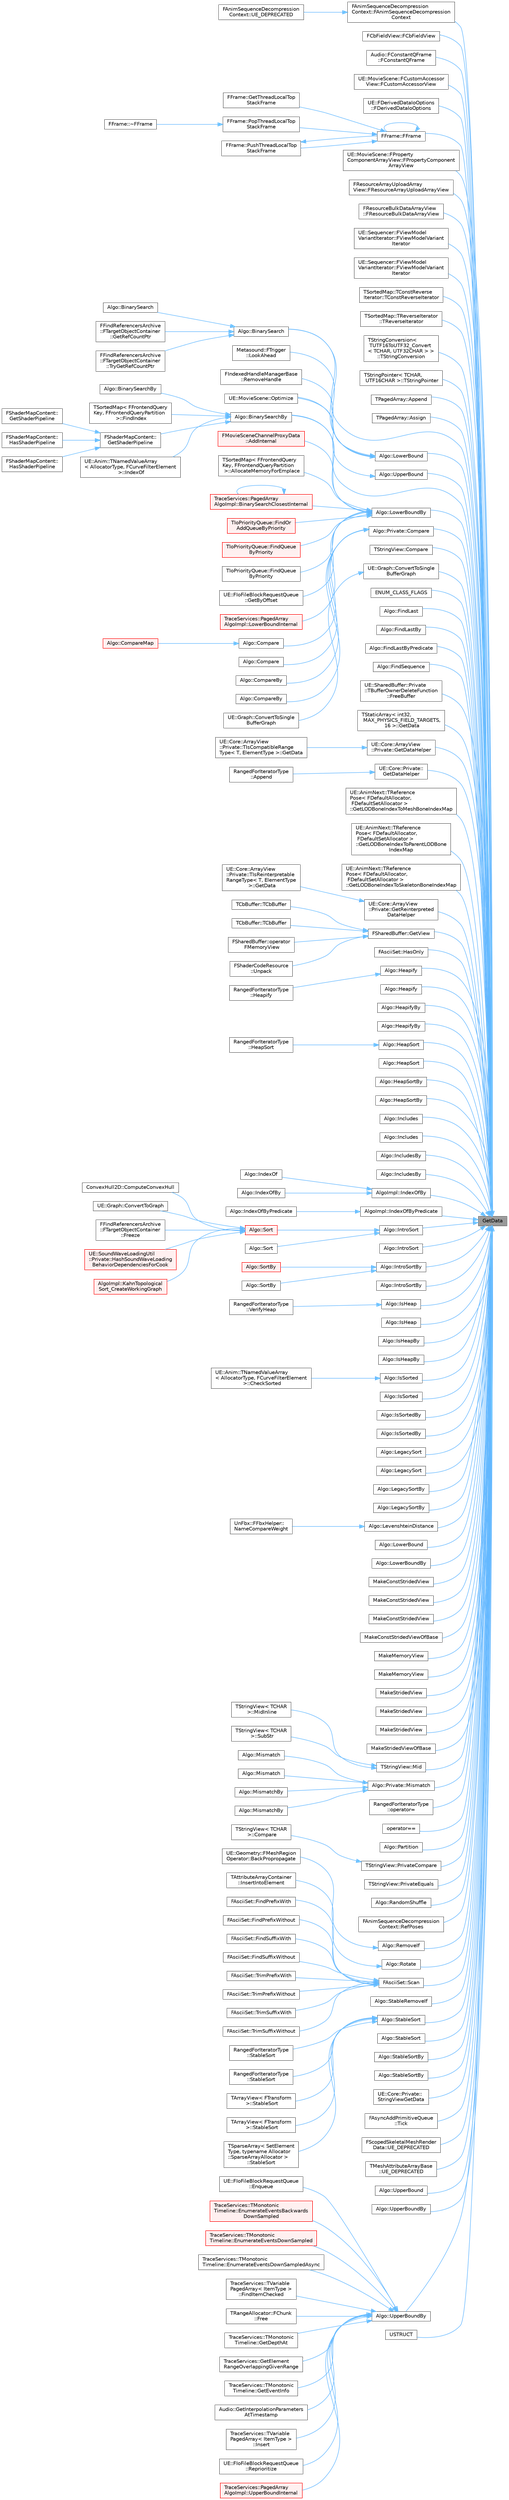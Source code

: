 digraph "GetData"
{
 // INTERACTIVE_SVG=YES
 // LATEX_PDF_SIZE
  bgcolor="transparent";
  edge [fontname=Helvetica,fontsize=10,labelfontname=Helvetica,labelfontsize=10];
  node [fontname=Helvetica,fontsize=10,shape=box,height=0.2,width=0.4];
  rankdir="RL";
  Node1 [id="Node000001",label="GetData",height=0.2,width=0.4,color="gray40", fillcolor="grey60", style="filled", fontcolor="black",tooltip=" "];
  Node1 -> Node2 [id="edge1_Node000001_Node000002",dir="back",color="steelblue1",style="solid",tooltip=" "];
  Node2 [id="Node000002",label="FAnimSequenceDecompression\lContext::FAnimSequenceDecompression\lContext",height=0.2,width=0.4,color="grey40", fillcolor="white", style="filled",URL="$d3/d67/structFAnimSequenceDecompressionContext.html#a23148d92e4afcaefb8de7f414eea04b8",tooltip=" "];
  Node2 -> Node3 [id="edge2_Node000002_Node000003",dir="back",color="steelblue1",style="solid",tooltip=" "];
  Node3 [id="Node000003",label="FAnimSequenceDecompression\lContext::UE_DEPRECATED",height=0.2,width=0.4,color="grey40", fillcolor="white", style="filled",URL="$d3/d67/structFAnimSequenceDecompressionContext.html#a8aa5f175c5a8a845f7b310c5ffc52340",tooltip=" "];
  Node1 -> Node4 [id="edge3_Node000001_Node000004",dir="back",color="steelblue1",style="solid",tooltip=" "];
  Node4 [id="Node000004",label="FCbFieldView::FCbFieldView",height=0.2,width=0.4,color="grey40", fillcolor="white", style="filled",URL="$dc/deb/classFCbFieldView.html#ae4854e1828de95b392df379200f3c0aa",tooltip="Construct a field from a value, without access to the name."];
  Node1 -> Node5 [id="edge4_Node000001_Node000005",dir="back",color="steelblue1",style="solid",tooltip=" "];
  Node5 [id="Node000005",label="Audio::FConstantQFrame\l::FConstantQFrame",height=0.2,width=0.4,color="grey40", fillcolor="white", style="filled",URL="$d2/d0f/structAudio_1_1FConstantQFrame.html#a3978c53839a4198343bc50b7ad408e87",tooltip=" "];
  Node1 -> Node6 [id="edge5_Node000001_Node000006",dir="back",color="steelblue1",style="solid",tooltip=" "];
  Node6 [id="Node000006",label="UE::MovieScene::FCustomAccessor\lView::FCustomAccessorView",height=0.2,width=0.4,color="grey40", fillcolor="white", style="filled",URL="$d5/dd6/structUE_1_1MovieScene_1_1FCustomAccessorView.html#a19bf2d3f1d2bc288eb0f7ff6766c05e5",tooltip=" "];
  Node1 -> Node7 [id="edge6_Node000001_Node000007",dir="back",color="steelblue1",style="solid",tooltip=" "];
  Node7 [id="Node000007",label="UE::FDerivedDataIoOptions\l::FDerivedDataIoOptions",height=0.2,width=0.4,color="grey40", fillcolor="white", style="filled",URL="$d7/de1/classUE_1_1FDerivedDataIoOptions.html#a20426aed444ec19e4a981f09ae6d5c36",tooltip="Reads referenced data into the target view, with an optional offset into the source data."];
  Node1 -> Node8 [id="edge7_Node000001_Node000008",dir="back",color="steelblue1",style="solid",tooltip=" "];
  Node8 [id="Node000008",label="FFrame::FFrame",height=0.2,width=0.4,color="grey40", fillcolor="white", style="filled",URL="$d0/d68/structFFrame.html#a37d3d29602e49f3685ed374b09c24b97",tooltip=" "];
  Node8 -> Node8 [id="edge8_Node000008_Node000008",dir="back",color="steelblue1",style="solid",tooltip=" "];
  Node8 -> Node9 [id="edge9_Node000008_Node000009",dir="back",color="steelblue1",style="solid",tooltip=" "];
  Node9 [id="Node000009",label="FFrame::GetThreadLocalTop\lStackFrame",height=0.2,width=0.4,color="grey40", fillcolor="white", style="filled",URL="$d0/d68/structFFrame.html#a382af14b491b26846733d0dd19634542",tooltip=" "];
  Node8 -> Node10 [id="edge10_Node000008_Node000010",dir="back",color="steelblue1",style="solid",tooltip=" "];
  Node10 [id="Node000010",label="FFrame::PopThreadLocalTop\lStackFrame",height=0.2,width=0.4,color="grey40", fillcolor="white", style="filled",URL="$d0/d68/structFFrame.html#ae5c942adf27ee050d86080a7dc0bee2d",tooltip=" "];
  Node10 -> Node11 [id="edge11_Node000010_Node000011",dir="back",color="steelblue1",style="solid",tooltip=" "];
  Node11 [id="Node000011",label="FFrame::~FFrame",height=0.2,width=0.4,color="grey40", fillcolor="white", style="filled",URL="$d0/d68/structFFrame.html#adc8207df7644b02c73bc38ce15917ac6",tooltip=" "];
  Node8 -> Node12 [id="edge12_Node000008_Node000012",dir="back",color="steelblue1",style="solid",tooltip=" "];
  Node12 [id="Node000012",label="FFrame::PushThreadLocalTop\lStackFrame",height=0.2,width=0.4,color="grey40", fillcolor="white", style="filled",URL="$d0/d68/structFFrame.html#a638d55317dbdb1cdb8e7662a2287dc50",tooltip=" "];
  Node12 -> Node8 [id="edge13_Node000012_Node000008",dir="back",color="steelblue1",style="solid",tooltip=" "];
  Node1 -> Node13 [id="edge14_Node000001_Node000013",dir="back",color="steelblue1",style="solid",tooltip=" "];
  Node13 [id="Node000013",label="UE::MovieScene::FProperty\lComponentArrayView::FPropertyComponent\lArrayView",height=0.2,width=0.4,color="grey40", fillcolor="white", style="filled",URL="$d7/d33/structUE_1_1MovieScene_1_1FPropertyComponentArrayView.html#a4dec4a412644e82ac0aa813d589998ea",tooltip="Construction from an array."];
  Node1 -> Node14 [id="edge15_Node000001_Node000014",dir="back",color="steelblue1",style="solid",tooltip=" "];
  Node14 [id="Node000014",label="FResourceArrayUploadArray\lView::FResourceArrayUploadArrayView",height=0.2,width=0.4,color="grey40", fillcolor="white", style="filled",URL="$d8/da9/structFResourceArrayUploadArrayView.html#a8633d73d0590885f4d4395f50ee308e2",tooltip=" "];
  Node1 -> Node15 [id="edge16_Node000001_Node000015",dir="back",color="steelblue1",style="solid",tooltip=" "];
  Node15 [id="Node000015",label="FResourceBulkDataArrayView\l::FResourceBulkDataArrayView",height=0.2,width=0.4,color="grey40", fillcolor="white", style="filled",URL="$db/db0/structFResourceBulkDataArrayView.html#a56e933a005a425013af74c0e74f34da1",tooltip=" "];
  Node1 -> Node16 [id="edge17_Node000001_Node000016",dir="back",color="steelblue1",style="solid",tooltip=" "];
  Node16 [id="Node000016",label="UE::Sequencer::FViewModel\lVariantIterator::FViewModelVariant\lIterator",height=0.2,width=0.4,color="grey40", fillcolor="white", style="filled",URL="$d1/d5e/structUE_1_1Sequencer_1_1FViewModelVariantIterator.html#a830416c92cb263aef1f41b75881a2be4",tooltip=" "];
  Node1 -> Node17 [id="edge18_Node000001_Node000017",dir="back",color="steelblue1",style="solid",tooltip=" "];
  Node17 [id="Node000017",label="UE::Sequencer::FViewModel\lVariantIterator::FViewModelVariant\lIterator",height=0.2,width=0.4,color="grey40", fillcolor="white", style="filled",URL="$d1/d5e/structUE_1_1Sequencer_1_1FViewModelVariantIterator.html#a80c263c9e291ca6d6d28914b7d4df7ad",tooltip=" "];
  Node1 -> Node18 [id="edge19_Node000001_Node000018",dir="back",color="steelblue1",style="solid",tooltip=" "];
  Node18 [id="Node000018",label="TSortedMap::TConstReverse\lIterator::TConstReverseIterator",height=0.2,width=0.4,color="grey40", fillcolor="white", style="filled",URL="$d5/dd3/classTSortedMap_1_1TConstReverseIterator.html#a059b196fb0eeee22a620593ec002a8d7",tooltip=" "];
  Node1 -> Node19 [id="edge20_Node000001_Node000019",dir="back",color="steelblue1",style="solid",tooltip=" "];
  Node19 [id="Node000019",label="TSortedMap::TReverseIterator\l::TReverseIterator",height=0.2,width=0.4,color="grey40", fillcolor="white", style="filled",URL="$d4/d0d/classTSortedMap_1_1TReverseIterator.html#ace721346c33941173e537e8e56c687f7",tooltip=" "];
  Node1 -> Node20 [id="edge21_Node000001_Node000020",dir="back",color="steelblue1",style="solid",tooltip=" "];
  Node20 [id="Node000020",label="TStringConversion\<\l TUTF16ToUTF32_Convert\l\< TCHAR, UTF32CHAR \> \>\l::TStringConversion",height=0.2,width=0.4,color="grey40", fillcolor="white", style="filled",URL="$d2/d56/classTStringConversion.html#a4d09b725d38180afb11c4558bffbc4b9",tooltip=" "];
  Node1 -> Node21 [id="edge22_Node000001_Node000021",dir="back",color="steelblue1",style="solid",tooltip=" "];
  Node21 [id="Node000021",label="TStringPointer\< TCHAR,\l UTF16CHAR \>::TStringPointer",height=0.2,width=0.4,color="grey40", fillcolor="white", style="filled",URL="$d2/d20/classTStringPointer.html#a5a59f47c688d69aa33e09cee1cec8e46",tooltip=" "];
  Node1 -> Node22 [id="edge23_Node000001_Node000022",dir="back",color="steelblue1",style="solid",tooltip=" "];
  Node22 [id="Node000022",label="TPagedArray::Append",height=0.2,width=0.4,color="grey40", fillcolor="white", style="filled",URL="$d7/d79/classTPagedArray.html#ae427dc87a0e2437af33356c8438f9916",tooltip=" "];
  Node1 -> Node23 [id="edge24_Node000001_Node000023",dir="back",color="steelblue1",style="solid",tooltip=" "];
  Node23 [id="Node000023",label="TPagedArray::Assign",height=0.2,width=0.4,color="grey40", fillcolor="white", style="filled",URL="$d7/d79/classTPagedArray.html#a44361f891e94c8444eeef330ecd144e8",tooltip=" "];
  Node1 -> Node24 [id="edge25_Node000001_Node000024",dir="back",color="steelblue1",style="solid",tooltip=" "];
  Node24 [id="Node000024",label="Algo::BinarySearch",height=0.2,width=0.4,color="grey40", fillcolor="white", style="filled",URL="$db/d33/namespaceAlgo.html#a1bc21da5cefd02d210c62a822036c6b1",tooltip="Returns index to the first found element matching a value in a range, the range must be sorted by <."];
  Node24 -> Node25 [id="edge26_Node000024_Node000025",dir="back",color="steelblue1",style="solid",tooltip=" "];
  Node25 [id="Node000025",label="Algo::BinarySearch",height=0.2,width=0.4,color="grey40", fillcolor="white", style="filled",URL="$db/d33/namespaceAlgo.html#a72a6ac4b4edeee33edbc10ae5d9539ec",tooltip=" "];
  Node24 -> Node26 [id="edge27_Node000024_Node000026",dir="back",color="steelblue1",style="solid",tooltip=" "];
  Node26 [id="Node000026",label="FFindReferencersArchive\l::FTargetObjectContainer\l::GetRefCountPtr",height=0.2,width=0.4,color="grey40", fillcolor="white", style="filled",URL="$d8/d28/classFFindReferencersArchive_1_1FTargetObjectContainer.html#a60fda2b07d4c67c330b5c28847302836",tooltip=" "];
  Node24 -> Node27 [id="edge28_Node000024_Node000027",dir="back",color="steelblue1",style="solid",tooltip=" "];
  Node27 [id="Node000027",label="FFindReferencersArchive\l::FTargetObjectContainer\l::TryGetRefCountPtr",height=0.2,width=0.4,color="grey40", fillcolor="white", style="filled",URL="$d8/d28/classFFindReferencersArchive_1_1FTargetObjectContainer.html#ad97202b61b65dd6122a28dcf6dcf860f",tooltip=" "];
  Node1 -> Node28 [id="edge29_Node000001_Node000028",dir="back",color="steelblue1",style="solid",tooltip=" "];
  Node28 [id="Node000028",label="Algo::BinarySearchBy",height=0.2,width=0.4,color="grey40", fillcolor="white", style="filled",URL="$db/d33/namespaceAlgo.html#a2b4b579a7270edb17c4deeee671ce3de",tooltip="Returns index to the first found element with projected value matching Value in a range,..."];
  Node28 -> Node29 [id="edge30_Node000028_Node000029",dir="back",color="steelblue1",style="solid",tooltip=" "];
  Node29 [id="Node000029",label="Algo::BinarySearchBy",height=0.2,width=0.4,color="grey40", fillcolor="white", style="filled",URL="$db/d33/namespaceAlgo.html#aff998800975f0841eb161d75450dccb2",tooltip=" "];
  Node28 -> Node30 [id="edge31_Node000028_Node000030",dir="back",color="steelblue1",style="solid",tooltip=" "];
  Node30 [id="Node000030",label="TSortedMap\< FFrontendQuery\lKey, FFrontendQueryPartition\l \>::FindIndex",height=0.2,width=0.4,color="grey40", fillcolor="white", style="filled",URL="$d6/d24/classTSortedMap.html#a2e3498e8b6a6d44db3667ec0ba536e93",tooltip=" "];
  Node28 -> Node31 [id="edge32_Node000028_Node000031",dir="back",color="steelblue1",style="solid",tooltip=" "];
  Node31 [id="Node000031",label="FShaderMapContent::\lGetShaderPipeline",height=0.2,width=0.4,color="grey40", fillcolor="white", style="filled",URL="$db/df8/classFShaderMapContent.html#a1a0517e71ba6fac6d3d425fab335b0c9",tooltip=" "];
  Node31 -> Node32 [id="edge33_Node000031_Node000032",dir="back",color="steelblue1",style="solid",tooltip=" "];
  Node32 [id="Node000032",label="FShaderMapContent::\lGetShaderPipeline",height=0.2,width=0.4,color="grey40", fillcolor="white", style="filled",URL="$db/df8/classFShaderMapContent.html#a0ed2e04336da15752778a2d25fd032cf",tooltip=" "];
  Node31 -> Node33 [id="edge34_Node000031_Node000033",dir="back",color="steelblue1",style="solid",tooltip=" "];
  Node33 [id="Node000033",label="FShaderMapContent::\lHasShaderPipeline",height=0.2,width=0.4,color="grey40", fillcolor="white", style="filled",URL="$db/df8/classFShaderMapContent.html#a39a1af6146a407929e5cf3426489d6fc",tooltip=" "];
  Node31 -> Node34 [id="edge35_Node000031_Node000034",dir="back",color="steelblue1",style="solid",tooltip=" "];
  Node34 [id="Node000034",label="FShaderMapContent::\lHasShaderPipeline",height=0.2,width=0.4,color="grey40", fillcolor="white", style="filled",URL="$db/df8/classFShaderMapContent.html#a1ba8baad65fbce196e9a0efbaaed7791",tooltip=" "];
  Node28 -> Node35 [id="edge36_Node000028_Node000035",dir="back",color="steelblue1",style="solid",tooltip=" "];
  Node35 [id="Node000035",label="UE::Anim::TNamedValueArray\l\< AllocatorType, FCurveFilterElement\l \>::IndexOf",height=0.2,width=0.4,color="grey40", fillcolor="white", style="filled",URL="$d3/d27/structUE_1_1Anim_1_1TNamedValueArray.html#ac89b7fa26857d4f173108f1122c4b839",tooltip=" "];
  Node1 -> Node36 [id="edge37_Node000001_Node000036",dir="back",color="steelblue1",style="solid",tooltip=" "];
  Node36 [id="Node000036",label="Algo::Private::Compare",height=0.2,width=0.4,color="grey40", fillcolor="white", style="filled",URL="$d2/db9/namespaceAlgo_1_1Private.html#a9c294c2b9f3bf7cfc134ec82fc1f0098",tooltip=" "];
  Node36 -> Node37 [id="edge38_Node000036_Node000037",dir="back",color="steelblue1",style="solid",tooltip=" "];
  Node37 [id="Node000037",label="Algo::Compare",height=0.2,width=0.4,color="grey40", fillcolor="white", style="filled",URL="$db/d33/namespaceAlgo.html#a9b71b9ac946ddb4f82e2a53c18a50465",tooltip="Compares two contiguous containers using operator== to compare pairs of elements."];
  Node37 -> Node38 [id="edge39_Node000037_Node000038",dir="back",color="steelblue1",style="solid",tooltip=" "];
  Node38 [id="Node000038",label="Algo::CompareMap",height=0.2,width=0.4,color="red", fillcolor="#FFF0F0", style="filled",URL="$db/d33/namespaceAlgo.html#a041e6cd8a91576de58bcd53713a04649",tooltip="Compares two unique-key maps (e.g."];
  Node36 -> Node41 [id="edge40_Node000036_Node000041",dir="back",color="steelblue1",style="solid",tooltip=" "];
  Node41 [id="Node000041",label="Algo::Compare",height=0.2,width=0.4,color="grey40", fillcolor="white", style="filled",URL="$db/d33/namespaceAlgo.html#aa2c335bc817369ba5650dfea490eff76",tooltip="Compares two contiguous containers using a predicate to compare pairs of elements."];
  Node36 -> Node42 [id="edge41_Node000036_Node000042",dir="back",color="steelblue1",style="solid",tooltip=" "];
  Node42 [id="Node000042",label="Algo::CompareBy",height=0.2,width=0.4,color="grey40", fillcolor="white", style="filled",URL="$db/d33/namespaceAlgo.html#a0a90c40d301f32c113200d433fcc8254",tooltip="Compares two contiguous containers using operator== to compare pairs of projected elements."];
  Node36 -> Node43 [id="edge42_Node000036_Node000043",dir="back",color="steelblue1",style="solid",tooltip=" "];
  Node43 [id="Node000043",label="Algo::CompareBy",height=0.2,width=0.4,color="grey40", fillcolor="white", style="filled",URL="$db/d33/namespaceAlgo.html#a1e2d58071486d61639cdbd71612885c3",tooltip="Compares two contiguous containers using a predicate to compare pairs of projected elements."];
  Node1 -> Node44 [id="edge43_Node000001_Node000044",dir="back",color="steelblue1",style="solid",tooltip=" "];
  Node44 [id="Node000044",label="TStringView::Compare",height=0.2,width=0.4,color="grey40", fillcolor="white", style="filled",URL="$dd/dbe/classTStringView.html#a795358191aeea8d249be0515141e9c42",tooltip="Compare this view with a null-terminated string."];
  Node1 -> Node45 [id="edge44_Node000001_Node000045",dir="back",color="steelblue1",style="solid",tooltip=" "];
  Node45 [id="Node000045",label="UE::Graph::ConvertToSingle\lBufferGraph",height=0.2,width=0.4,color="grey40", fillcolor="white", style="filled",URL="$d3/d33/namespaceUE_1_1Graph.html#a0c4b13297a2a105503251c7823db9b1b",tooltip="Convert an array of separately allocated edge ranges into a single buffer shared by all vertices and ..."];
  Node45 -> Node46 [id="edge45_Node000045_Node000046",dir="back",color="steelblue1",style="solid",tooltip=" "];
  Node46 [id="Node000046",label="UE::Graph::ConvertToSingle\lBufferGraph",height=0.2,width=0.4,color="grey40", fillcolor="white", style="filled",URL="$d3/d33/namespaceUE_1_1Graph.html#af04cbc9cc91d5586d63f409047700e4d",tooltip="Convert an array of separately allocated edge ranges into a single buffer shared by all vertices and ..."];
  Node1 -> Node47 [id="edge46_Node000001_Node000047",dir="back",color="steelblue1",style="solid",tooltip=" "];
  Node47 [id="Node000047",label="ENUM_CLASS_FLAGS",height=0.2,width=0.4,color="grey40", fillcolor="white", style="filled",URL="$d2/da1/ParallelFor_8h.html#a90cd759fefc126419bcd31a5446d4cde",tooltip=" "];
  Node1 -> Node48 [id="edge47_Node000001_Node000048",dir="back",color="steelblue1",style="solid",tooltip=" "];
  Node48 [id="Node000048",label="Algo::FindLast",height=0.2,width=0.4,color="grey40", fillcolor="white", style="filled",URL="$db/d33/namespaceAlgo.html#a5ef66de94d675b3a611fbc19c9a5ce74",tooltip="Returns a pointer to the last element in the range which is equal to the given value."];
  Node1 -> Node49 [id="edge48_Node000001_Node000049",dir="back",color="steelblue1",style="solid",tooltip=" "];
  Node49 [id="Node000049",label="Algo::FindLastBy",height=0.2,width=0.4,color="grey40", fillcolor="white", style="filled",URL="$db/d33/namespaceAlgo.html#afc742f67d83c4ab2f02c178787e5395d",tooltip="Returns a pointer to the last element in the range whose projection is equal to the given value."];
  Node1 -> Node50 [id="edge49_Node000001_Node000050",dir="back",color="steelblue1",style="solid",tooltip=" "];
  Node50 [id="Node000050",label="Algo::FindLastByPredicate",height=0.2,width=0.4,color="grey40", fillcolor="white", style="filled",URL="$db/d33/namespaceAlgo.html#a4a5a16a7516adff87cd7a56e2dac4c5a",tooltip="Returns a pointer to the last element in the range which matches the predicate."];
  Node1 -> Node51 [id="edge50_Node000001_Node000051",dir="back",color="steelblue1",style="solid",tooltip=" "];
  Node51 [id="Node000051",label="Algo::FindSequence",height=0.2,width=0.4,color="grey40", fillcolor="white", style="filled",URL="$db/d33/namespaceAlgo.html#a6c6b38ec61097553c5865d93b796b25c",tooltip=" "];
  Node1 -> Node52 [id="edge51_Node000001_Node000052",dir="back",color="steelblue1",style="solid",tooltip=" "];
  Node52 [id="Node000052",label="UE::SharedBuffer::Private\l::TBufferOwnerDeleteFunction\l::FreeBuffer",height=0.2,width=0.4,color="grey40", fillcolor="white", style="filled",URL="$d1/d7c/classUE_1_1SharedBuffer_1_1Private_1_1TBufferOwnerDeleteFunction.html#a57a7009e5dc6897397daf58fe0adbf28",tooltip="Free the buffer and any associated resources."];
  Node1 -> Node53 [id="edge52_Node000001_Node000053",dir="back",color="steelblue1",style="solid",tooltip=" "];
  Node53 [id="Node000053",label="TStaticArray\< int32,\l MAX_PHYSICS_FIELD_TARGETS,\l 16 \>::GetData",height=0.2,width=0.4,color="grey40", fillcolor="white", style="filled",URL="$da/dad/classTStaticArray.html#a1636d418b2966c7ce8e338c3223629ff",tooltip=" "];
  Node1 -> Node54 [id="edge53_Node000001_Node000054",dir="back",color="steelblue1",style="solid",tooltip=" "];
  Node54 [id="Node000054",label="UE::Core::ArrayView\l::Private::GetDataHelper",height=0.2,width=0.4,color="grey40", fillcolor="white", style="filled",URL="$d0/d5b/namespaceUE_1_1Core_1_1ArrayView_1_1Private.html#a583c374e2f3b2378d4d9e86e9fb0b5c7",tooltip=" "];
  Node54 -> Node55 [id="edge54_Node000054_Node000055",dir="back",color="steelblue1",style="solid",tooltip=" "];
  Node55 [id="Node000055",label="UE::Core::ArrayView\l::Private::TIsCompatibleRange\lType\< T, ElementType \>::GetData",height=0.2,width=0.4,color="grey40", fillcolor="white", style="filled",URL="$dd/de8/structUE_1_1Core_1_1ArrayView_1_1Private_1_1TIsCompatibleRangeType.html#a2e1ec612e821b76054343989dec52292",tooltip=" "];
  Node1 -> Node56 [id="edge55_Node000001_Node000056",dir="back",color="steelblue1",style="solid",tooltip=" "];
  Node56 [id="Node000056",label="UE::Core::Private::\lGetDataHelper",height=0.2,width=0.4,color="grey40", fillcolor="white", style="filled",URL="$d1/de6/namespaceUE_1_1Core_1_1Private.html#ac36bd68a2f238c4e18d6928406baf788",tooltip=" "];
  Node56 -> Node57 [id="edge56_Node000056_Node000057",dir="back",color="steelblue1",style="solid",tooltip=" "];
  Node57 [id="Node000057",label="RangedForIteratorType\l::Append",height=0.2,width=0.4,color="grey40", fillcolor="white", style="filled",URL="$d4/d52/classTArray.html#a675414f4e9d87dd39a4723dfdea6fe97",tooltip=" "];
  Node1 -> Node58 [id="edge57_Node000001_Node000058",dir="back",color="steelblue1",style="solid",tooltip=" "];
  Node58 [id="Node000058",label="UE::AnimNext::TReference\lPose\< FDefaultAllocator,\l FDefaultSetAllocator \>\l::GetLODBoneIndexToMeshBoneIndexMap",height=0.2,width=0.4,color="grey40", fillcolor="white", style="filled",URL="$d8/d47/structUE_1_1AnimNext_1_1TReferencePose.html#a859581b399e537b46fd5e31c33ef7b18",tooltip=" "];
  Node1 -> Node59 [id="edge58_Node000001_Node000059",dir="back",color="steelblue1",style="solid",tooltip=" "];
  Node59 [id="Node000059",label="UE::AnimNext::TReference\lPose\< FDefaultAllocator,\l FDefaultSetAllocator \>\l::GetLODBoneIndexToParentLODBone\lIndexMap",height=0.2,width=0.4,color="grey40", fillcolor="white", style="filled",URL="$d8/d47/structUE_1_1AnimNext_1_1TReferencePose.html#a15b1ad18b17934ee6de1c240a120f7b3",tooltip=" "];
  Node1 -> Node60 [id="edge59_Node000001_Node000060",dir="back",color="steelblue1",style="solid",tooltip=" "];
  Node60 [id="Node000060",label="UE::AnimNext::TReference\lPose\< FDefaultAllocator,\l FDefaultSetAllocator \>\l::GetLODBoneIndexToSkeletonBoneIndexMap",height=0.2,width=0.4,color="grey40", fillcolor="white", style="filled",URL="$d8/d47/structUE_1_1AnimNext_1_1TReferencePose.html#aea654b4ce70758cacba5a7272e68269f",tooltip=" "];
  Node1 -> Node61 [id="edge60_Node000001_Node000061",dir="back",color="steelblue1",style="solid",tooltip=" "];
  Node61 [id="Node000061",label="UE::Core::ArrayView\l::Private::GetReinterpreted\lDataHelper",height=0.2,width=0.4,color="grey40", fillcolor="white", style="filled",URL="$d0/d5b/namespaceUE_1_1Core_1_1ArrayView_1_1Private.html#ae893ac934fdcf20deeb6ad56a3b9f9cb",tooltip=" "];
  Node61 -> Node62 [id="edge61_Node000061_Node000062",dir="back",color="steelblue1",style="solid",tooltip=" "];
  Node62 [id="Node000062",label="UE::Core::ArrayView\l::Private::TIsReinterpretable\lRangeType\< T, ElementType\l \>::GetData",height=0.2,width=0.4,color="grey40", fillcolor="white", style="filled",URL="$d2/db8/structUE_1_1Core_1_1ArrayView_1_1Private_1_1TIsReinterpretableRangeType.html#add92d0037a82a69ba7bf843ccd202d35",tooltip=" "];
  Node1 -> Node63 [id="edge62_Node000001_Node000063",dir="back",color="steelblue1",style="solid",tooltip=" "];
  Node63 [id="Node000063",label="FSharedBuffer::GetView",height=0.2,width=0.4,color="grey40", fillcolor="white", style="filled",URL="$d5/d2c/classFSharedBuffer.html#a0d7f33f1f17b0e821dcd6a2d1bf8e0d9",tooltip="Returns a view of the buffer."];
  Node63 -> Node64 [id="edge63_Node000063_Node000064",dir="back",color="steelblue1",style="solid",tooltip=" "];
  Node64 [id="Node000064",label="TCbBuffer::TCbBuffer",height=0.2,width=0.4,color="grey40", fillcolor="white", style="filled",URL="$d6/d0b/classTCbBuffer.html#ab40506a3f1f6b7e95b4c9f9a4eb76dbb",tooltip="Construct a value that holds a reference to the buffer that contains it."];
  Node63 -> Node65 [id="edge64_Node000063_Node000065",dir="back",color="steelblue1",style="solid",tooltip=" "];
  Node65 [id="Node000065",label="TCbBuffer::TCbBuffer",height=0.2,width=0.4,color="grey40", fillcolor="white", style="filled",URL="$d6/d0b/classTCbBuffer.html#a38b03a99990d81e3b44bf635cb5b0737",tooltip="Construct a value from a pointer to its data and an optional externally-provided type."];
  Node63 -> Node66 [id="edge65_Node000063_Node000066",dir="back",color="steelblue1",style="solid",tooltip=" "];
  Node66 [id="Node000066",label="FSharedBuffer::operator\l FMemoryView",height=0.2,width=0.4,color="grey40", fillcolor="white", style="filled",URL="$d5/d2c/classFSharedBuffer.html#a0eac77732facee3beb459523f42a6dc4",tooltip=" "];
  Node63 -> Node67 [id="edge66_Node000063_Node000067",dir="back",color="steelblue1",style="solid",tooltip=" "];
  Node67 [id="Node000067",label="FShaderCodeResource\l::Unpack",height=0.2,width=0.4,color="grey40", fillcolor="white", style="filled",URL="$d0/d8d/classFShaderCodeResource.html#ae23d9d7409c337bbfacdc5264e855c71",tooltip=" "];
  Node1 -> Node68 [id="edge67_Node000001_Node000068",dir="back",color="steelblue1",style="solid",tooltip=" "];
  Node68 [id="Node000068",label="FAsciiSet::HasOnly",height=0.2,width=0.4,color="grey40", fillcolor="white", style="filled",URL="$d4/d0e/classFAsciiSet.html#a7cb4ba3f7cfe390c1dbfc4db532726e9",tooltip="Test if string contains any character outside of set."];
  Node1 -> Node69 [id="edge68_Node000001_Node000069",dir="back",color="steelblue1",style="solid",tooltip=" "];
  Node69 [id="Node000069",label="Algo::Heapify",height=0.2,width=0.4,color="grey40", fillcolor="white", style="filled",URL="$db/d33/namespaceAlgo.html#ae36a2a6279004dadecf90d9ba54b8f7e",tooltip="Builds an implicit min-heap from a range of elements."];
  Node69 -> Node70 [id="edge69_Node000069_Node000070",dir="back",color="steelblue1",style="solid",tooltip=" "];
  Node70 [id="Node000070",label="RangedForIteratorType\l::Heapify",height=0.2,width=0.4,color="grey40", fillcolor="white", style="filled",URL="$d4/d52/classTArray.html#a54e40f52e939bef6cd3a70395ea2e9de",tooltip=" "];
  Node1 -> Node71 [id="edge70_Node000001_Node000071",dir="back",color="steelblue1",style="solid",tooltip=" "];
  Node71 [id="Node000071",label="Algo::Heapify",height=0.2,width=0.4,color="grey40", fillcolor="white", style="filled",URL="$db/d33/namespaceAlgo.html#a12e4bc0db9264afdbec89629adceac4d",tooltip="Builds an implicit min-heap from a range of elements."];
  Node1 -> Node72 [id="edge71_Node000001_Node000072",dir="back",color="steelblue1",style="solid",tooltip=" "];
  Node72 [id="Node000072",label="Algo::HeapifyBy",height=0.2,width=0.4,color="grey40", fillcolor="white", style="filled",URL="$db/d33/namespaceAlgo.html#a506e163cff0737b48036f4bc2d1924c7",tooltip="Builds an implicit min-heap from a range of elements."];
  Node1 -> Node73 [id="edge72_Node000001_Node000073",dir="back",color="steelblue1",style="solid",tooltip=" "];
  Node73 [id="Node000073",label="Algo::HeapifyBy",height=0.2,width=0.4,color="grey40", fillcolor="white", style="filled",URL="$db/d33/namespaceAlgo.html#ae91e0afd2893984b6c72670284df689f",tooltip="Builds an implicit min-heap from a range of elements."];
  Node1 -> Node74 [id="edge73_Node000001_Node000074",dir="back",color="steelblue1",style="solid",tooltip=" "];
  Node74 [id="Node000074",label="Algo::HeapSort",height=0.2,width=0.4,color="grey40", fillcolor="white", style="filled",URL="$db/d33/namespaceAlgo.html#a812cfba6dcf3abb5300f139a6233fb79",tooltip="Performs heap sort on the elements."];
  Node74 -> Node75 [id="edge74_Node000074_Node000075",dir="back",color="steelblue1",style="solid",tooltip=" "];
  Node75 [id="Node000075",label="RangedForIteratorType\l::HeapSort",height=0.2,width=0.4,color="grey40", fillcolor="white", style="filled",URL="$d4/d52/classTArray.html#a1c479ea359f4e52294cf1cde97e7ab4d",tooltip=" "];
  Node1 -> Node76 [id="edge75_Node000001_Node000076",dir="back",color="steelblue1",style="solid",tooltip=" "];
  Node76 [id="Node000076",label="Algo::HeapSort",height=0.2,width=0.4,color="grey40", fillcolor="white", style="filled",URL="$db/d33/namespaceAlgo.html#a947e8c99f2211237ac006d5d1e623f09",tooltip="Performs heap sort on the elements."];
  Node1 -> Node77 [id="edge76_Node000001_Node000077",dir="back",color="steelblue1",style="solid",tooltip=" "];
  Node77 [id="Node000077",label="Algo::HeapSortBy",height=0.2,width=0.4,color="grey40", fillcolor="white", style="filled",URL="$db/d33/namespaceAlgo.html#ad893d3493a7f62365a1d08ba0acc166a",tooltip="Performs heap sort on the elements."];
  Node1 -> Node78 [id="edge77_Node000001_Node000078",dir="back",color="steelblue1",style="solid",tooltip=" "];
  Node78 [id="Node000078",label="Algo::HeapSortBy",height=0.2,width=0.4,color="grey40", fillcolor="white", style="filled",URL="$db/d33/namespaceAlgo.html#aa88244e0724e0d905b277312ca0f325e",tooltip="Performs heap sort on the elements."];
  Node1 -> Node79 [id="edge78_Node000001_Node000079",dir="back",color="steelblue1",style="solid",tooltip=" "];
  Node79 [id="Node000079",label="Algo::Includes",height=0.2,width=0.4,color="grey40", fillcolor="white", style="filled",URL="$db/d33/namespaceAlgo.html#adeb7560fb2406bbc2ea3ec796ff9e689",tooltip="Checks if one sorted contiguous container is a subsequence of another sorted contiguous container by ..."];
  Node1 -> Node80 [id="edge79_Node000001_Node000080",dir="back",color="steelblue1",style="solid",tooltip=" "];
  Node80 [id="Node000080",label="Algo::Includes",height=0.2,width=0.4,color="grey40", fillcolor="white", style="filled",URL="$db/d33/namespaceAlgo.html#a51d63ff8a3b3cfcb80ff592d46443181",tooltip="Checks if one sorted contiguous container is a subsequence of another sorted contiguous container by ..."];
  Node1 -> Node81 [id="edge80_Node000001_Node000081",dir="back",color="steelblue1",style="solid",tooltip=" "];
  Node81 [id="Node000081",label="Algo::IncludesBy",height=0.2,width=0.4,color="grey40", fillcolor="white", style="filled",URL="$db/d33/namespaceAlgo.html#a9651a46803afd06e163b3143004276e6",tooltip="Checks if one sorted contiguous container is a subsequence of another sorted contiguous container by ..."];
  Node1 -> Node82 [id="edge81_Node000001_Node000082",dir="back",color="steelblue1",style="solid",tooltip=" "];
  Node82 [id="Node000082",label="Algo::IncludesBy",height=0.2,width=0.4,color="grey40", fillcolor="white", style="filled",URL="$db/d33/namespaceAlgo.html#a7a7fe293f8f519993077355b06b02e25",tooltip="Checks if one sorted contiguous container is a subsequence of another sorted contiguous container by ..."];
  Node1 -> Node83 [id="edge82_Node000001_Node000083",dir="back",color="steelblue1",style="solid",tooltip=" "];
  Node83 [id="Node000083",label="AlgoImpl::IndexOfBy",height=0.2,width=0.4,color="grey40", fillcolor="white", style="filled",URL="$db/d64/namespaceAlgoImpl.html#a4faad64667ab7e647166a172fd15ed91",tooltip=" "];
  Node83 -> Node84 [id="edge83_Node000083_Node000084",dir="back",color="steelblue1",style="solid",tooltip=" "];
  Node84 [id="Node000084",label="Algo::IndexOf",height=0.2,width=0.4,color="grey40", fillcolor="white", style="filled",URL="$db/d33/namespaceAlgo.html#a8fbf553e8776d46305fce5c9f2a1a7dc",tooltip="Returns the index of the first element in the range which is equal to the given value."];
  Node83 -> Node85 [id="edge84_Node000083_Node000085",dir="back",color="steelblue1",style="solid",tooltip=" "];
  Node85 [id="Node000085",label="Algo::IndexOfBy",height=0.2,width=0.4,color="grey40", fillcolor="white", style="filled",URL="$db/d33/namespaceAlgo.html#a4dc7aad7d901b9c7981d98400013102d",tooltip="Returns the index of the first element in the range whose projection is equal to the given value."];
  Node1 -> Node86 [id="edge85_Node000001_Node000086",dir="back",color="steelblue1",style="solid",tooltip=" "];
  Node86 [id="Node000086",label="AlgoImpl::IndexOfByPredicate",height=0.2,width=0.4,color="grey40", fillcolor="white", style="filled",URL="$db/d64/namespaceAlgoImpl.html#a790f9712e739ee6afe12841b290f65ad",tooltip=" "];
  Node86 -> Node87 [id="edge86_Node000086_Node000087",dir="back",color="steelblue1",style="solid",tooltip=" "];
  Node87 [id="Node000087",label="Algo::IndexOfByPredicate",height=0.2,width=0.4,color="grey40", fillcolor="white", style="filled",URL="$db/d33/namespaceAlgo.html#a31fbced009f448d63a05ea06139fdc59",tooltip="Returns the index of the first element in the range which matches the predicate."];
  Node1 -> Node88 [id="edge87_Node000001_Node000088",dir="back",color="steelblue1",style="solid",tooltip=" "];
  Node88 [id="Node000088",label="Algo::IntroSort",height=0.2,width=0.4,color="grey40", fillcolor="white", style="filled",URL="$db/d33/namespaceAlgo.html#a27aaa838c8983478b9802e6c6f85c6f4",tooltip="Sort a range of elements using its operator<."];
  Node88 -> Node89 [id="edge88_Node000088_Node000089",dir="back",color="steelblue1",style="solid",tooltip=" "];
  Node89 [id="Node000089",label="Algo::Sort",height=0.2,width=0.4,color="red", fillcolor="#FFF0F0", style="filled",URL="$db/d33/namespaceAlgo.html#aef29409be7f7cb7add90663611cf2f68",tooltip="Sort a range of elements using its operator<."];
  Node89 -> Node90 [id="edge89_Node000089_Node000090",dir="back",color="steelblue1",style="solid",tooltip=" "];
  Node90 [id="Node000090",label="ConvexHull2D::ComputeConvexHull",height=0.2,width=0.4,color="grey40", fillcolor="white", style="filled",URL="$dd/db6/namespaceConvexHull2D.html#aed85326e8a05829519f96add67839eba",tooltip="Andrew's monotone chain convex hull algorithm for 2-dimensional points."];
  Node89 -> Node91 [id="edge90_Node000089_Node000091",dir="back",color="steelblue1",style="solid",tooltip=" "];
  Node91 [id="Node000091",label="UE::Graph::ConvertToGraph",height=0.2,width=0.4,color="grey40", fillcolor="white", style="filled",URL="$d3/d33/namespaceUE_1_1Graph.html#aa5c899f112dccf29af8f5200170f4661",tooltip="Convert an array of Keys and a function that returns the directed edges from each Key into the Normal..."];
  Node89 -> Node92 [id="edge91_Node000089_Node000092",dir="back",color="steelblue1",style="solid",tooltip=" "];
  Node92 [id="Node000092",label="FFindReferencersArchive\l::FTargetObjectContainer\l::Freeze",height=0.2,width=0.4,color="grey40", fillcolor="white", style="filled",URL="$d8/d28/classFFindReferencersArchive_1_1FTargetObjectContainer.html#a72dd2214a6bc95f1b7a8c06bf891bf3f",tooltip=" "];
  Node89 -> Node93 [id="edge92_Node000089_Node000093",dir="back",color="steelblue1",style="solid",tooltip=" "];
  Node93 [id="Node000093",label="UE::SoundWaveLoadingUtil\l::Private::HashSoundWaveLoading\lBehaviorDependenciesForCook",height=0.2,width=0.4,color="red", fillcolor="#FFF0F0", style="filled",URL="$da/da2/namespaceUE_1_1SoundWaveLoadingUtil_1_1Private.html#a9d028c821f1c4f8fe3781ebf8d17afa8",tooltip=" "];
  Node89 -> Node96 [id="edge93_Node000089_Node000096",dir="back",color="steelblue1",style="solid",tooltip=" "];
  Node96 [id="Node000096",label="AlgoImpl::KahnTopological\lSort_CreateWorkingGraph",height=0.2,width=0.4,color="red", fillcolor="#FFF0F0", style="filled",URL="$db/d64/namespaceAlgoImpl.html#a834c07ecadcd8dd1c1dbe4be6a5cbeff",tooltip="Convert UniqueRange and GetElementDependencies into handles, dependency count, dependencies,..."];
  Node88 -> Node117 [id="edge94_Node000088_Node000117",dir="back",color="steelblue1",style="solid",tooltip=" "];
  Node117 [id="Node000117",label="Algo::Sort",height=0.2,width=0.4,color="grey40", fillcolor="white", style="filled",URL="$db/d33/namespaceAlgo.html#ac088e59b7e2296961551985f09807513",tooltip="Sort a range of elements using a user-defined predicate class."];
  Node1 -> Node118 [id="edge95_Node000001_Node000118",dir="back",color="steelblue1",style="solid",tooltip=" "];
  Node118 [id="Node000118",label="Algo::IntroSort",height=0.2,width=0.4,color="grey40", fillcolor="white", style="filled",URL="$db/d33/namespaceAlgo.html#a905db3a41872ae98ec813cb819a3a210",tooltip="Sort a range of elements using a user-defined predicate class."];
  Node1 -> Node119 [id="edge96_Node000001_Node000119",dir="back",color="steelblue1",style="solid",tooltip=" "];
  Node119 [id="Node000119",label="Algo::IntroSortBy",height=0.2,width=0.4,color="grey40", fillcolor="white", style="filled",URL="$db/d33/namespaceAlgo.html#a6eeb11f313797fe5245bd326870c9a36",tooltip="Sort a range of elements by a projection using the projection's operator<."];
  Node119 -> Node120 [id="edge97_Node000119_Node000120",dir="back",color="steelblue1",style="solid",tooltip=" "];
  Node120 [id="Node000120",label="Algo::SortBy",height=0.2,width=0.4,color="red", fillcolor="#FFF0F0", style="filled",URL="$db/d33/namespaceAlgo.html#a256983d40294c604016fbadac91b82ab",tooltip="Sort a range of elements by a projection using the projection's operator<."];
  Node119 -> Node124 [id="edge98_Node000119_Node000124",dir="back",color="steelblue1",style="solid",tooltip=" "];
  Node124 [id="Node000124",label="Algo::SortBy",height=0.2,width=0.4,color="grey40", fillcolor="white", style="filled",URL="$db/d33/namespaceAlgo.html#a81596e13d3da2a71e94078a9f9202d44",tooltip="Sort a range of elements by a projection using a user-defined predicate class."];
  Node1 -> Node125 [id="edge99_Node000001_Node000125",dir="back",color="steelblue1",style="solid",tooltip=" "];
  Node125 [id="Node000125",label="Algo::IntroSortBy",height=0.2,width=0.4,color="grey40", fillcolor="white", style="filled",URL="$db/d33/namespaceAlgo.html#ac84f85fbf92e684cef727fea89e31f51",tooltip="Sort a range of elements by a projection using a user-defined predicate class."];
  Node1 -> Node126 [id="edge100_Node000001_Node000126",dir="back",color="steelblue1",style="solid",tooltip=" "];
  Node126 [id="Node000126",label="Algo::IsHeap",height=0.2,width=0.4,color="grey40", fillcolor="white", style="filled",URL="$db/d33/namespaceAlgo.html#a13bf91408fe77cd41c942fe21e8ff23a",tooltip="Verifies that the range is a min-heap (parent <= child)."];
  Node126 -> Node127 [id="edge101_Node000126_Node000127",dir="back",color="steelblue1",style="solid",tooltip=" "];
  Node127 [id="Node000127",label="RangedForIteratorType\l::VerifyHeap",height=0.2,width=0.4,color="grey40", fillcolor="white", style="filled",URL="$d4/d52/classTArray.html#a283b2250ae1105a3872221f46aad8d05",tooltip=" "];
  Node1 -> Node128 [id="edge102_Node000001_Node000128",dir="back",color="steelblue1",style="solid",tooltip=" "];
  Node128 [id="Node000128",label="Algo::IsHeap",height=0.2,width=0.4,color="grey40", fillcolor="white", style="filled",URL="$db/d33/namespaceAlgo.html#afbe609176a9342d379c86044a4bfcb86",tooltip="Verifies that the range is a min-heap (parent <= child)"];
  Node1 -> Node129 [id="edge103_Node000001_Node000129",dir="back",color="steelblue1",style="solid",tooltip=" "];
  Node129 [id="Node000129",label="Algo::IsHeapBy",height=0.2,width=0.4,color="grey40", fillcolor="white", style="filled",URL="$db/d33/namespaceAlgo.html#a6277a0e3694e1f3cb1e9ba06bc84e7af",tooltip="Verifies that the range is a min-heap (parent <= child)."];
  Node1 -> Node130 [id="edge104_Node000001_Node000130",dir="back",color="steelblue1",style="solid",tooltip=" "];
  Node130 [id="Node000130",label="Algo::IsHeapBy",height=0.2,width=0.4,color="grey40", fillcolor="white", style="filled",URL="$db/d33/namespaceAlgo.html#a08cb1e67e65fdf1aaae69f104509b44e",tooltip="Verifies that the range is a min-heap (parent <= child)"];
  Node1 -> Node131 [id="edge105_Node000001_Node000131",dir="back",color="steelblue1",style="solid",tooltip=" "];
  Node131 [id="Node000131",label="Algo::IsSorted",height=0.2,width=0.4,color="grey40", fillcolor="white", style="filled",URL="$db/d33/namespaceAlgo.html#a979ce86c221d6d0891fb27bc6812db90",tooltip="Tests if a range is sorted by its element type's operator<."];
  Node131 -> Node132 [id="edge106_Node000131_Node000132",dir="back",color="steelblue1",style="solid",tooltip=" "];
  Node132 [id="Node000132",label="UE::Anim::TNamedValueArray\l\< AllocatorType, FCurveFilterElement\l \>::CheckSorted",height=0.2,width=0.4,color="grey40", fillcolor="white", style="filled",URL="$d3/d27/structUE_1_1Anim_1_1TNamedValueArray.html#a7d6d080c5e723532f25d80b5d2d78457",tooltip=" "];
  Node1 -> Node133 [id="edge107_Node000001_Node000133",dir="back",color="steelblue1",style="solid",tooltip=" "];
  Node133 [id="Node000133",label="Algo::IsSorted",height=0.2,width=0.4,color="grey40", fillcolor="white", style="filled",URL="$db/d33/namespaceAlgo.html#a4d43db3b8c4e7482105b8c0051a003d1",tooltip="Tests if a range is sorted by a user-defined predicate."];
  Node1 -> Node134 [id="edge108_Node000001_Node000134",dir="back",color="steelblue1",style="solid",tooltip=" "];
  Node134 [id="Node000134",label="Algo::IsSortedBy",height=0.2,width=0.4,color="grey40", fillcolor="white", style="filled",URL="$db/d33/namespaceAlgo.html#a8cc7165da99dcf12c1f98da3cd4d46a7",tooltip="Tests if a range is sorted by a projection of the element type, using the projection's operator<."];
  Node1 -> Node135 [id="edge109_Node000001_Node000135",dir="back",color="steelblue1",style="solid",tooltip=" "];
  Node135 [id="Node000135",label="Algo::IsSortedBy",height=0.2,width=0.4,color="grey40", fillcolor="white", style="filled",URL="$db/d33/namespaceAlgo.html#a5454fe60d697b7c9540cc2f9fd4819b9",tooltip="Tests if a range is sorted by a projection of the element type, using a user-defined predicate on the..."];
  Node1 -> Node136 [id="edge110_Node000001_Node000136",dir="back",color="steelblue1",style="solid",tooltip=" "];
  Node136 [id="Node000136",label="Algo::LegacySort",height=0.2,width=0.4,color="grey40", fillcolor="white", style="filled",URL="$db/d33/namespaceAlgo.html#a3e0d8b78c78196144d2c294426cece8f",tooltip="Sort a range of elements using its operator<."];
  Node1 -> Node137 [id="edge111_Node000001_Node000137",dir="back",color="steelblue1",style="solid",tooltip=" "];
  Node137 [id="Node000137",label="Algo::LegacySort",height=0.2,width=0.4,color="grey40", fillcolor="white", style="filled",URL="$db/d33/namespaceAlgo.html#a81c458612dc7fbf7e582beeb8b15da56",tooltip="Sort a range of elements using a user-defined predicate class."];
  Node1 -> Node138 [id="edge112_Node000001_Node000138",dir="back",color="steelblue1",style="solid",tooltip=" "];
  Node138 [id="Node000138",label="Algo::LegacySortBy",height=0.2,width=0.4,color="grey40", fillcolor="white", style="filled",URL="$db/d33/namespaceAlgo.html#a34a33be7bdc3f52406747027a5e06503",tooltip="Sort a range of elements by a projection using the projection's operator<."];
  Node1 -> Node139 [id="edge113_Node000001_Node000139",dir="back",color="steelblue1",style="solid",tooltip=" "];
  Node139 [id="Node000139",label="Algo::LegacySortBy",height=0.2,width=0.4,color="grey40", fillcolor="white", style="filled",URL="$db/d33/namespaceAlgo.html#a583680f25f839e3b0580d8ac69da8865",tooltip="Sort a range of elements by a projection using a user-defined predicate class."];
  Node1 -> Node140 [id="edge114_Node000001_Node000140",dir="back",color="steelblue1",style="solid",tooltip=" "];
  Node140 [id="Node000140",label="Algo::LevenshteinDistance",height=0.2,width=0.4,color="grey40", fillcolor="white", style="filled",URL="$db/d33/namespaceAlgo.html#ac38fefa227290e793ab4d2a357eb02fa",tooltip="LevenshteinDistance return the number of edit operation we need to transform RangeA to RangeB."];
  Node140 -> Node141 [id="edge115_Node000140_Node000141",dir="back",color="steelblue1",style="solid",tooltip=" "];
  Node141 [id="Node000141",label="UnFbx::FFbxHelper::\lNameCompareWeight",height=0.2,width=0.4,color="grey40", fillcolor="white", style="filled",URL="$d7/dd2/classUnFbx_1_1FFbxHelper.html#a4c7410704b955b21d95c5b7268eb5ff6",tooltip="This function is use to compute the weight between two name."];
  Node1 -> Node142 [id="edge116_Node000001_Node000142",dir="back",color="steelblue1",style="solid",tooltip=" "];
  Node142 [id="Node000142",label="Algo::LowerBound",height=0.2,width=0.4,color="grey40", fillcolor="white", style="filled",URL="$db/d33/namespaceAlgo.html#afd041ee2a265d6a1cc3c07b655cf1741",tooltip=" "];
  Node1 -> Node143 [id="edge117_Node000001_Node000143",dir="back",color="steelblue1",style="solid",tooltip=" "];
  Node143 [id="Node000143",label="Algo::LowerBound",height=0.2,width=0.4,color="grey40", fillcolor="white", style="filled",URL="$db/d33/namespaceAlgo.html#a768ce3d6a34a3cedce53a09a419c9a0a",tooltip="Performs binary search, resulting in position of the first element >= Value using predicate."];
  Node143 -> Node24 [id="edge118_Node000143_Node000024",dir="back",color="steelblue1",style="solid",tooltip=" "];
  Node143 -> Node144 [id="edge119_Node000143_Node000144",dir="back",color="steelblue1",style="solid",tooltip=" "];
  Node144 [id="Node000144",label="Metasound::FTrigger\l::LookAhead",height=0.2,width=0.4,color="grey40", fillcolor="white", style="filled",URL="$d8/dbc/classMetasound_1_1FTrigger.html#ae99efdfbfcc38cd84579cbb165ae557e",tooltip="Executes a desired number of frames and calls underlying InPreTrigger and InOnTrigger functions with ..."];
  Node143 -> Node145 [id="edge120_Node000143_Node000145",dir="back",color="steelblue1",style="solid",tooltip=" "];
  Node145 [id="Node000145",label="UE::MovieScene::Optimize",height=0.2,width=0.4,color="grey40", fillcolor="white", style="filled",URL="$d1/dd1/namespaceUE_1_1MovieScene.html#a9beed6140ec41671e1031a5f64a630fc",tooltip="Optimize the specified channel by removing any redundant keys."];
  Node143 -> Node146 [id="edge121_Node000143_Node000146",dir="back",color="steelblue1",style="solid",tooltip=" "];
  Node146 [id="Node000146",label="FIndexedHandleManagerBase\l::RemoveHandle",height=0.2,width=0.4,color="grey40", fillcolor="white", style="filled",URL="$d2/d5b/structFIndexedHandleManagerBase.html#aa6c11ec0f94479ba7fa9a35881160a78",tooltip=" "];
  Node1 -> Node147 [id="edge122_Node000001_Node000147",dir="back",color="steelblue1",style="solid",tooltip=" "];
  Node147 [id="Node000147",label="Algo::LowerBoundBy",height=0.2,width=0.4,color="grey40", fillcolor="white", style="filled",URL="$db/d33/namespaceAlgo.html#a55ba14d868806d7034ef9e7af13436ca",tooltip=" "];
  Node1 -> Node148 [id="edge123_Node000001_Node000148",dir="back",color="steelblue1",style="solid",tooltip=" "];
  Node148 [id="Node000148",label="Algo::LowerBoundBy",height=0.2,width=0.4,color="grey40", fillcolor="white", style="filled",URL="$db/d33/namespaceAlgo.html#a871a20b03aed6b970683183e56424e40",tooltip="Performs binary search, resulting in position of the first element with projected value >= Value usin..."];
  Node148 -> Node149 [id="edge124_Node000148_Node000149",dir="back",color="steelblue1",style="solid",tooltip=" "];
  Node149 [id="Node000149",label="FMovieSceneChannelProxyData\l::AddInternal",height=0.2,width=0.4,color="red", fillcolor="#FFF0F0", style="filled",URL="$de/d10/structFMovieSceneChannelProxyData.html#a668febf1d35efb4be6a59199836d4991",tooltip="Implementation that adds a channel to an entry, creating a new entry for this channel type if necessa..."];
  Node148 -> Node155 [id="edge125_Node000148_Node000155",dir="back",color="steelblue1",style="solid",tooltip=" "];
  Node155 [id="Node000155",label="TSortedMap\< FFrontendQuery\lKey, FFrontendQueryPartition\l \>::AllocateMemoryForEmplace",height=0.2,width=0.4,color="grey40", fillcolor="white", style="filled",URL="$d6/d24/classTSortedMap.html#ad880cf4cb4ecc70aefba9079a6a59a53",tooltip=" "];
  Node148 -> Node28 [id="edge126_Node000148_Node000028",dir="back",color="steelblue1",style="solid",tooltip=" "];
  Node148 -> Node156 [id="edge127_Node000148_Node000156",dir="back",color="steelblue1",style="solid",tooltip=" "];
  Node156 [id="Node000156",label="TraceServices::PagedArray\lAlgoImpl::BinarySearchClosestInternal",height=0.2,width=0.4,color="red", fillcolor="#FFF0F0", style="filled",URL="$da/d92/namespaceTraceServices_1_1PagedArrayAlgoImpl.html#a6e2dfa3c9b4a5dc733b434e65654e85f",tooltip="Performs binary search, resulting in position of the first element with projected value closest to Va..."];
  Node156 -> Node156 [id="edge128_Node000156_Node000156",dir="back",color="steelblue1",style="solid",tooltip=" "];
  Node148 -> Node161 [id="edge129_Node000148_Node000161",dir="back",color="steelblue1",style="solid",tooltip=" "];
  Node161 [id="Node000161",label="TIoPriorityQueue::FindOr\lAddQueueByPriority",height=0.2,width=0.4,color="red", fillcolor="#FFF0F0", style="filled",URL="$dd/d5a/classTIoPriorityQueue.html#a0125b1cd5e39fd3c4b4cccd05ff26b3e",tooltip=" "];
  Node148 -> Node164 [id="edge130_Node000148_Node000164",dir="back",color="steelblue1",style="solid",tooltip=" "];
  Node164 [id="Node000164",label="TIoPriorityQueue::FindQueue\lByPriority",height=0.2,width=0.4,color="red", fillcolor="#FFF0F0", style="filled",URL="$dd/d5a/classTIoPriorityQueue.html#a7c522f9585f20ab2664eb4917fc65627",tooltip=" "];
  Node148 -> Node168 [id="edge131_Node000148_Node000168",dir="back",color="steelblue1",style="solid",tooltip=" "];
  Node168 [id="Node000168",label="TIoPriorityQueue::FindQueue\lByPriority",height=0.2,width=0.4,color="grey40", fillcolor="white", style="filled",URL="$dd/d5a/classTIoPriorityQueue.html#a5e68ed626f42dfa549633a2fe99ad235",tooltip=" "];
  Node148 -> Node169 [id="edge132_Node000148_Node000169",dir="back",color="steelblue1",style="solid",tooltip=" "];
  Node169 [id="Node000169",label="UE::FIoFileBlockRequestQueue\l::GetByOffset",height=0.2,width=0.4,color="grey40", fillcolor="white", style="filled",URL="$d3/d4f/classUE_1_1FIoFileBlockRequestQueue.html#a1462896ee15359d2f318063f5f10f451",tooltip=" "];
  Node148 -> Node170 [id="edge133_Node000148_Node000170",dir="back",color="steelblue1",style="solid",tooltip=" "];
  Node170 [id="Node000170",label="TraceServices::PagedArray\lAlgoImpl::LowerBoundInternal",height=0.2,width=0.4,color="red", fillcolor="#FFF0F0", style="filled",URL="$da/d92/namespaceTraceServices_1_1PagedArrayAlgoImpl.html#a0d989b314ae837b95757eadea5a43aaf",tooltip="Performs binary search, resulting in position of the first element with projected value >= Value."];
  Node1 -> Node175 [id="edge134_Node000001_Node000175",dir="back",color="steelblue1",style="solid",tooltip=" "];
  Node175 [id="Node000175",label="MakeConstStridedView",height=0.2,width=0.4,color="grey40", fillcolor="white", style="filled",URL="$d7/d50/StridedView_8h.html#a1b99fb3aa4027985494da82afcb04409",tooltip=" "];
  Node1 -> Node176 [id="edge135_Node000001_Node000176",dir="back",color="steelblue1",style="solid",tooltip=" "];
  Node176 [id="Node000176",label="MakeConstStridedView",height=0.2,width=0.4,color="grey40", fillcolor="white", style="filled",URL="$d7/d50/StridedView_8h.html#ae53048267e4901c57f0cfaeb872e331b",tooltip=" "];
  Node1 -> Node177 [id="edge136_Node000001_Node000177",dir="back",color="steelblue1",style="solid",tooltip=" "];
  Node177 [id="Node000177",label="MakeConstStridedView",height=0.2,width=0.4,color="grey40", fillcolor="white", style="filled",URL="$d7/d50/StridedView_8h.html#ac93779586ecb3dc1c821394cfe37ddc8",tooltip=" "];
  Node1 -> Node178 [id="edge137_Node000001_Node000178",dir="back",color="steelblue1",style="solid",tooltip=" "];
  Node178 [id="Node000178",label="MakeConstStridedViewOfBase",height=0.2,width=0.4,color="grey40", fillcolor="white", style="filled",URL="$d7/d50/StridedView_8h.html#af5035e1a2cdd515983207c16fa3a61ad",tooltip=" "];
  Node1 -> Node179 [id="edge138_Node000001_Node000179",dir="back",color="steelblue1",style="solid",tooltip=" "];
  Node179 [id="Node000179",label="MakeMemoryView",height=0.2,width=0.4,color="grey40", fillcolor="white", style="filled",URL="$db/d99/MemoryView_8h.html#aba99b99a2d483e8510b4c96cc29b6429",tooltip="Make a non-owning view of the memory of the contiguous container."];
  Node1 -> Node180 [id="edge139_Node000001_Node000180",dir="back",color="steelblue1",style="solid",tooltip=" "];
  Node180 [id="Node000180",label="MakeMemoryView",height=0.2,width=0.4,color="grey40", fillcolor="white", style="filled",URL="$db/d99/MemoryView_8h.html#abbceeb7d50132562b111c27d5274f2b0",tooltip="Make a non-owning view of the memory of the initializer list."];
  Node1 -> Node181 [id="edge140_Node000001_Node000181",dir="back",color="steelblue1",style="solid",tooltip=" "];
  Node181 [id="Node000181",label="MakeStridedView",height=0.2,width=0.4,color="grey40", fillcolor="white", style="filled",URL="$d7/d50/StridedView_8h.html#ac83de311accaafb5b6a9b1a880055124",tooltip=" "];
  Node1 -> Node182 [id="edge141_Node000001_Node000182",dir="back",color="steelblue1",style="solid",tooltip=" "];
  Node182 [id="Node000182",label="MakeStridedView",height=0.2,width=0.4,color="grey40", fillcolor="white", style="filled",URL="$d7/d50/StridedView_8h.html#aaca7f6a3c11e1f5816922df067b9be5c",tooltip=" "];
  Node1 -> Node183 [id="edge142_Node000001_Node000183",dir="back",color="steelblue1",style="solid",tooltip=" "];
  Node183 [id="Node000183",label="MakeStridedView",height=0.2,width=0.4,color="grey40", fillcolor="white", style="filled",URL="$d7/d50/StridedView_8h.html#a273998f0743b573cd69aed21cf144f15",tooltip=" "];
  Node1 -> Node184 [id="edge143_Node000001_Node000184",dir="back",color="steelblue1",style="solid",tooltip=" "];
  Node184 [id="Node000184",label="MakeStridedViewOfBase",height=0.2,width=0.4,color="grey40", fillcolor="white", style="filled",URL="$d7/d50/StridedView_8h.html#a3073bbdfff080021411ff1d5ae3fe867",tooltip=" "];
  Node1 -> Node185 [id="edge144_Node000001_Node000185",dir="back",color="steelblue1",style="solid",tooltip=" "];
  Node185 [id="Node000185",label="TStringView::Mid",height=0.2,width=0.4,color="grey40", fillcolor="white", style="filled",URL="$dd/dbe/classTStringView.html#a8989fc07d01e1341826b5f21b1bc56f8",tooltip="Returns the middle part of the view by taking up to the given number of characters from the given pos..."];
  Node185 -> Node186 [id="edge145_Node000185_Node000186",dir="back",color="steelblue1",style="solid",tooltip=" "];
  Node186 [id="Node000186",label="TStringView\< TCHAR\l \>::MidInline",height=0.2,width=0.4,color="grey40", fillcolor="white", style="filled",URL="$dd/dbe/classTStringView.html#aba61d7c59f64e7b4521e4262b4745fc3",tooltip=" "];
  Node185 -> Node187 [id="edge146_Node000185_Node000187",dir="back",color="steelblue1",style="solid",tooltip=" "];
  Node187 [id="Node000187",label="TStringView\< TCHAR\l \>::SubStr",height=0.2,width=0.4,color="grey40", fillcolor="white", style="filled",URL="$dd/dbe/classTStringView.html#a1700494a89400dd780ad2edf8783e8e8",tooltip=" "];
  Node1 -> Node188 [id="edge147_Node000001_Node000188",dir="back",color="steelblue1",style="solid",tooltip=" "];
  Node188 [id="Node000188",label="Algo::Private::Mismatch",height=0.2,width=0.4,color="grey40", fillcolor="white", style="filled",URL="$d2/db9/namespaceAlgo_1_1Private.html#a0417e5624378f0735923c83886f5f7e9",tooltip=" "];
  Node188 -> Node189 [id="edge148_Node000188_Node000189",dir="back",color="steelblue1",style="solid",tooltip=" "];
  Node189 [id="Node000189",label="Algo::Mismatch",height=0.2,width=0.4,color="grey40", fillcolor="white", style="filled",URL="$db/d33/namespaceAlgo.html#a295e8808f9798be1330f6d7d094018c8",tooltip="Returns the index at which two contiguous containers differ, using operator== to compare pairs of ele..."];
  Node188 -> Node190 [id="edge149_Node000188_Node000190",dir="back",color="steelblue1",style="solid",tooltip=" "];
  Node190 [id="Node000190",label="Algo::Mismatch",height=0.2,width=0.4,color="grey40", fillcolor="white", style="filled",URL="$db/d33/namespaceAlgo.html#a6c0db5727d73dd528d010f2afc542ec9",tooltip="Returns the index at which two contiguous containers differ, using operator== to compare pairs of ele..."];
  Node188 -> Node191 [id="edge150_Node000188_Node000191",dir="back",color="steelblue1",style="solid",tooltip=" "];
  Node191 [id="Node000191",label="Algo::MismatchBy",height=0.2,width=0.4,color="grey40", fillcolor="white", style="filled",URL="$db/d33/namespaceAlgo.html#ac39cc0159adc4e59ef506c9d6ee2433e",tooltip="Returns the index at which two contiguous containers differ, using operator== to compare pairs of pro..."];
  Node188 -> Node192 [id="edge151_Node000188_Node000192",dir="back",color="steelblue1",style="solid",tooltip=" "];
  Node192 [id="Node000192",label="Algo::MismatchBy",height=0.2,width=0.4,color="grey40", fillcolor="white", style="filled",URL="$db/d33/namespaceAlgo.html#a9849dc5b28bf34ba388159a5cb6ea4a4",tooltip="Returns the index at which two contiguous containers differ, using a predicate to compare pairs of pr..."];
  Node1 -> Node193 [id="edge152_Node000001_Node000193",dir="back",color="steelblue1",style="solid",tooltip=" "];
  Node193 [id="Node000193",label="RangedForIteratorType\l::operator=",height=0.2,width=0.4,color="grey40", fillcolor="white", style="filled",URL="$d4/d52/classTArray.html#a0ea19f3559915a2314076b93ec39fea5",tooltip=" "];
  Node1 -> Node194 [id="edge153_Node000001_Node000194",dir="back",color="steelblue1",style="solid",tooltip=" "];
  Node194 [id="Node000194",label="operator==",height=0.2,width=0.4,color="grey40", fillcolor="white", style="filled",URL="$d7/df4/ArrayView_8h.html#ae706ef49a5316b276d264f1f79c86147",tooltip="Equality operator."];
  Node1 -> Node195 [id="edge154_Node000001_Node000195",dir="back",color="steelblue1",style="solid",tooltip=" "];
  Node195 [id="Node000195",label="Algo::Partition",height=0.2,width=0.4,color="grey40", fillcolor="white", style="filled",URL="$db/d33/namespaceAlgo.html#a1e3aee27a325528bae15bea16e009006",tooltip="Rearranges the elements so that all the elements for which Predicate returns true precede all those f..."];
  Node1 -> Node196 [id="edge155_Node000001_Node000196",dir="back",color="steelblue1",style="solid",tooltip=" "];
  Node196 [id="Node000196",label="TStringView::PrivateCompare",height=0.2,width=0.4,color="grey40", fillcolor="white", style="filled",URL="$dd/dbe/classTStringView.html#ab7f438a67aefb4702147939258e8804d",tooltip=" "];
  Node196 -> Node197 [id="edge156_Node000196_Node000197",dir="back",color="steelblue1",style="solid",tooltip=" "];
  Node197 [id="Node000197",label="TStringView\< TCHAR\l \>::Compare",height=0.2,width=0.4,color="grey40", fillcolor="white", style="filled",URL="$dd/dbe/classTStringView.html#a6f07c9e7a6839cd0d068e2d6647b0e39",tooltip=" "];
  Node1 -> Node198 [id="edge157_Node000001_Node000198",dir="back",color="steelblue1",style="solid",tooltip=" "];
  Node198 [id="Node000198",label="TStringView::PrivateEquals",height=0.2,width=0.4,color="grey40", fillcolor="white", style="filled",URL="$dd/dbe/classTStringView.html#abab7409db348c6e33fb3e4ca4130d0a1",tooltip=" "];
  Node1 -> Node199 [id="edge158_Node000001_Node000199",dir="back",color="steelblue1",style="solid",tooltip=" "];
  Node199 [id="Node000199",label="Algo::RandomShuffle",height=0.2,width=0.4,color="grey40", fillcolor="white", style="filled",URL="$db/d33/namespaceAlgo.html#a6790e9df6a19bf81e7da77306bd51a83",tooltip="Randomly shuffle a range of elements."];
  Node1 -> Node200 [id="edge159_Node000001_Node000200",dir="back",color="steelblue1",style="solid",tooltip=" "];
  Node200 [id="Node000200",label="FAnimSequenceDecompression\lContext::RefPoses",height=0.2,width=0.4,color="grey40", fillcolor="white", style="filled",URL="$d3/d67/structFAnimSequenceDecompressionContext.html#ac8f2f3731144faa0bb7c1dd04ac8a4bb",tooltip=" "];
  Node1 -> Node201 [id="edge160_Node000001_Node000201",dir="back",color="steelblue1",style="solid",tooltip=" "];
  Node201 [id="Node000201",label="Algo::RemoveIf",height=0.2,width=0.4,color="grey40", fillcolor="white", style="filled",URL="$db/d33/namespaceAlgo.html#a45db17b365e013a0bbd9126cc153b96b",tooltip="Moves all elements which do not match the predicate to the front of the range, while leaving all othe..."];
  Node201 -> Node202 [id="edge161_Node000201_Node000202",dir="back",color="steelblue1",style="solid",tooltip=" "];
  Node202 [id="Node000202",label="UE::Geometry::FMeshRegion\lOperator::BackPropropagate",height=0.2,width=0.4,color="grey40", fillcolor="white", style="filled",URL="$dd/d79/classUE_1_1Geometry_1_1FMeshRegionOperator.html#a8245e749a2957ff595febab90d9dc579",tooltip="Remove the original submesh region and merge in the remeshed version."];
  Node1 -> Node203 [id="edge162_Node000001_Node000203",dir="back",color="steelblue1",style="solid",tooltip=" "];
  Node203 [id="Node000203",label="Algo::Rotate",height=0.2,width=0.4,color="grey40", fillcolor="white", style="filled",URL="$db/d33/namespaceAlgo.html#a70a8c686b14f1e2dc8cf4efed5756915",tooltip="Rotates a given amount of elements from the front of the range to the end of the range."];
  Node203 -> Node204 [id="edge163_Node000203_Node000204",dir="back",color="steelblue1",style="solid",tooltip=" "];
  Node204 [id="Node000204",label="TAttributeArrayContainer\l::InsertIntoElement",height=0.2,width=0.4,color="grey40", fillcolor="white", style="filled",URL="$de/d02/classTAttributeArrayContainer.html#a861a8e3fb32f942744523a9379748840",tooltip=" "];
  Node1 -> Node205 [id="edge164_Node000001_Node000205",dir="back",color="steelblue1",style="solid",tooltip=" "];
  Node205 [id="Node000205",label="FAsciiSet::Scan",height=0.2,width=0.4,color="grey40", fillcolor="white", style="filled",URL="$d4/d0e/classFAsciiSet.html#a85bba9d030f471ba077615944ce39d89",tooltip=" "];
  Node205 -> Node206 [id="edge165_Node000205_Node000206",dir="back",color="steelblue1",style="solid",tooltip=" "];
  Node206 [id="Node000206",label="FAsciiSet::FindPrefixWith",height=0.2,width=0.4,color="grey40", fillcolor="white", style="filled",URL="$d4/d0e/classFAsciiSet.html#ae71b3dfc2a05775f0af9c131b717894e",tooltip="Get initial substring with all characters in set."];
  Node205 -> Node207 [id="edge166_Node000205_Node000207",dir="back",color="steelblue1",style="solid",tooltip=" "];
  Node207 [id="Node000207",label="FAsciiSet::FindPrefixWithout",height=0.2,width=0.4,color="grey40", fillcolor="white", style="filled",URL="$d4/d0e/classFAsciiSet.html#a3911f66a5b2a91e9ca3ceef0926b1cf8",tooltip="Get initial substring with no characters in set."];
  Node205 -> Node208 [id="edge167_Node000205_Node000208",dir="back",color="steelblue1",style="solid",tooltip=" "];
  Node208 [id="Node000208",label="FAsciiSet::FindSuffixWith",height=0.2,width=0.4,color="grey40", fillcolor="white", style="filled",URL="$d4/d0e/classFAsciiSet.html#ac7b8ff518388088ae17e3cc31c53c6df",tooltip="Get trailing substring with all characters in set."];
  Node205 -> Node209 [id="edge168_Node000205_Node000209",dir="back",color="steelblue1",style="solid",tooltip=" "];
  Node209 [id="Node000209",label="FAsciiSet::FindSuffixWithout",height=0.2,width=0.4,color="grey40", fillcolor="white", style="filled",URL="$d4/d0e/classFAsciiSet.html#ac23cdcddb83a5fbafea5dcecf09c6097",tooltip="Get trailing substring with no characters in set."];
  Node205 -> Node210 [id="edge169_Node000205_Node000210",dir="back",color="steelblue1",style="solid",tooltip=" "];
  Node210 [id="Node000210",label="FAsciiSet::TrimPrefixWith",height=0.2,width=0.4,color="grey40", fillcolor="white", style="filled",URL="$d4/d0e/classFAsciiSet.html#ac065908cbed6eafec58185c86964c7a3",tooltip="Trim initial characters in set."];
  Node205 -> Node211 [id="edge170_Node000205_Node000211",dir="back",color="steelblue1",style="solid",tooltip=" "];
  Node211 [id="Node000211",label="FAsciiSet::TrimPrefixWithout",height=0.2,width=0.4,color="grey40", fillcolor="white", style="filled",URL="$d4/d0e/classFAsciiSet.html#a9b74c03f3c93ad65fc40ba55c3293005",tooltip="Trim initial characters not in set."];
  Node205 -> Node212 [id="edge171_Node000205_Node000212",dir="back",color="steelblue1",style="solid",tooltip=" "];
  Node212 [id="Node000212",label="FAsciiSet::TrimSuffixWith",height=0.2,width=0.4,color="grey40", fillcolor="white", style="filled",URL="$d4/d0e/classFAsciiSet.html#a1d9718c78435e12e7437a6cd1ddd0618",tooltip="Trim trailing characters in set."];
  Node205 -> Node213 [id="edge172_Node000205_Node000213",dir="back",color="steelblue1",style="solid",tooltip=" "];
  Node213 [id="Node000213",label="FAsciiSet::TrimSuffixWithout",height=0.2,width=0.4,color="grey40", fillcolor="white", style="filled",URL="$d4/d0e/classFAsciiSet.html#a01cc4770c2079ccb849a50c586e1deab",tooltip="Trim trailing characters not in set."];
  Node1 -> Node214 [id="edge173_Node000001_Node000214",dir="back",color="steelblue1",style="solid",tooltip=" "];
  Node214 [id="Node000214",label="Algo::StableRemoveIf",height=0.2,width=0.4,color="grey40", fillcolor="white", style="filled",URL="$db/d33/namespaceAlgo.html#ae131adb7d8fc39f50c1a43a08ff0371e",tooltip="Moves all elements which do not match the predicate to the front of the range, while leaving all othe..."];
  Node1 -> Node215 [id="edge174_Node000001_Node000215",dir="back",color="steelblue1",style="solid",tooltip=" "];
  Node215 [id="Node000215",label="Algo::StableSort",height=0.2,width=0.4,color="grey40", fillcolor="white", style="filled",URL="$db/d33/namespaceAlgo.html#aa939f9753e2c67d3b37c63dcb6fc284d",tooltip="Sort a range of elements using its operator<."];
  Node215 -> Node216 [id="edge175_Node000215_Node000216",dir="back",color="steelblue1",style="solid",tooltip=" "];
  Node216 [id="Node000216",label="RangedForIteratorType\l::StableSort",height=0.2,width=0.4,color="grey40", fillcolor="white", style="filled",URL="$d4/d52/classTArray.html#a8fbb91cfc4750db7cfae97805ca76fc4",tooltip=" "];
  Node215 -> Node217 [id="edge176_Node000215_Node000217",dir="back",color="steelblue1",style="solid",tooltip=" "];
  Node217 [id="Node000217",label="RangedForIteratorType\l::StableSort",height=0.2,width=0.4,color="grey40", fillcolor="white", style="filled",URL="$d4/d52/classTArray.html#ace987555ed4a0445b730cd7f237c3831",tooltip=" "];
  Node215 -> Node218 [id="edge177_Node000215_Node000218",dir="back",color="steelblue1",style="solid",tooltip=" "];
  Node218 [id="Node000218",label="TArrayView\< FTransform\l \>::StableSort",height=0.2,width=0.4,color="grey40", fillcolor="white", style="filled",URL="$db/d13/classTArrayView.html#a208d12b031cd9337927e39333c0b6590",tooltip=" "];
  Node215 -> Node219 [id="edge178_Node000215_Node000219",dir="back",color="steelblue1",style="solid",tooltip=" "];
  Node219 [id="Node000219",label="TArrayView\< FTransform\l \>::StableSort",height=0.2,width=0.4,color="grey40", fillcolor="white", style="filled",URL="$db/d13/classTArrayView.html#a5e61935fabdd58bbc088d41ab97fecb3",tooltip=" "];
  Node215 -> Node220 [id="edge179_Node000215_Node000220",dir="back",color="steelblue1",style="solid",tooltip=" "];
  Node220 [id="Node000220",label="TSparseArray\< SetElement\lType, typename Allocator\l::SparseArrayAllocator \>\l::StableSort",height=0.2,width=0.4,color="grey40", fillcolor="white", style="filled",URL="$d0/db8/classTSparseArray.html#a14aa165de7b67f8f5e238f956157c3c9",tooltip=" "];
  Node1 -> Node221 [id="edge180_Node000001_Node000221",dir="back",color="steelblue1",style="solid",tooltip=" "];
  Node221 [id="Node000221",label="Algo::StableSort",height=0.2,width=0.4,color="grey40", fillcolor="white", style="filled",URL="$db/d33/namespaceAlgo.html#ad129e3adad9f61393d68790d4e6d0861",tooltip="Sort a range of elements using a user-defined predicate class."];
  Node1 -> Node222 [id="edge181_Node000001_Node000222",dir="back",color="steelblue1",style="solid",tooltip=" "];
  Node222 [id="Node000222",label="Algo::StableSortBy",height=0.2,width=0.4,color="grey40", fillcolor="white", style="filled",URL="$db/d33/namespaceAlgo.html#a603ee30f1b1140b14faef817e5753ffb",tooltip="Sort a range of elements by a projection using the projection's operator<."];
  Node1 -> Node223 [id="edge182_Node000001_Node000223",dir="back",color="steelblue1",style="solid",tooltip=" "];
  Node223 [id="Node000223",label="Algo::StableSortBy",height=0.2,width=0.4,color="grey40", fillcolor="white", style="filled",URL="$db/d33/namespaceAlgo.html#a85fa315414b14d5bef2984f34434eb76",tooltip="Sort a range of elements by a projection using a user-defined predicate class."];
  Node1 -> Node224 [id="edge183_Node000001_Node000224",dir="back",color="steelblue1",style="solid",tooltip=" "];
  Node224 [id="Node000224",label="UE::Core::Private::\lStringViewGetData",height=0.2,width=0.4,color="grey40", fillcolor="white", style="filled",URL="$d1/de6/namespaceUE_1_1Core_1_1Private.html#a34fc8be7019b11c5eee48bacddc9c38a",tooltip="Allow GetData to called unqualified from a scope with its own overload of GetData."];
  Node1 -> Node225 [id="edge184_Node000001_Node000225",dir="back",color="steelblue1",style="solid",tooltip=" "];
  Node225 [id="Node000225",label="FAsyncAddPrimitiveQueue\l::Tick",height=0.2,width=0.4,color="grey40", fillcolor="white", style="filled",URL="$d7/dd3/structFAsyncAddPrimitiveQueue.html#adabdaed83bec7306351c79c22091586b",tooltip=" "];
  Node1 -> Node226 [id="edge185_Node000001_Node000226",dir="back",color="steelblue1",style="solid",tooltip=" "];
  Node226 [id="Node000226",label="FScopedSkeletalMeshRender\lData::UE_DEPRECATED",height=0.2,width=0.4,color="grey40", fillcolor="white", style="filled",URL="$dd/dbf/structFScopedSkeletalMeshRenderData.html#aaf04f6fcf778d8814c798e63d777a3a3",tooltip=" "];
  Node1 -> Node227 [id="edge186_Node000001_Node000227",dir="back",color="steelblue1",style="solid",tooltip=" "];
  Node227 [id="Node000227",label="TMeshAttributeArrayBase\l::UE_DEPRECATED",height=0.2,width=0.4,color="grey40", fillcolor="white", style="filled",URL="$d3/d90/classTMeshAttributeArrayBase.html#adf7ff1e1c6cd4f64b880e0eaeea5217f",tooltip="Return base of data."];
  Node1 -> Node228 [id="edge187_Node000001_Node000228",dir="back",color="steelblue1",style="solid",tooltip=" "];
  Node228 [id="Node000228",label="Algo::UpperBound",height=0.2,width=0.4,color="grey40", fillcolor="white", style="filled",URL="$db/d33/namespaceAlgo.html#a65b20c210c04955b5fe4ead0bdaf96c4",tooltip=" "];
  Node1 -> Node229 [id="edge188_Node000001_Node000229",dir="back",color="steelblue1",style="solid",tooltip=" "];
  Node229 [id="Node000229",label="Algo::UpperBound",height=0.2,width=0.4,color="grey40", fillcolor="white", style="filled",URL="$db/d33/namespaceAlgo.html#a0c234911a5b50a5061b1ab402cd434a0",tooltip="Performs binary search, resulting in position of the first element > Value using predicate."];
  Node229 -> Node145 [id="edge189_Node000229_Node000145",dir="back",color="steelblue1",style="solid",tooltip=" "];
  Node1 -> Node230 [id="edge190_Node000001_Node000230",dir="back",color="steelblue1",style="solid",tooltip=" "];
  Node230 [id="Node000230",label="Algo::UpperBoundBy",height=0.2,width=0.4,color="grey40", fillcolor="white", style="filled",URL="$db/d33/namespaceAlgo.html#a7fd472944eabaa1e7f9c75f9e47f44e6",tooltip=" "];
  Node1 -> Node231 [id="edge191_Node000001_Node000231",dir="back",color="steelblue1",style="solid",tooltip=" "];
  Node231 [id="Node000231",label="Algo::UpperBoundBy",height=0.2,width=0.4,color="grey40", fillcolor="white", style="filled",URL="$db/d33/namespaceAlgo.html#adb85a8ea64d7731f6f78f61f5309c577",tooltip="Performs binary search, resulting in position of the first element with projected value > Value using..."];
  Node231 -> Node232 [id="edge192_Node000231_Node000232",dir="back",color="steelblue1",style="solid",tooltip=" "];
  Node232 [id="Node000232",label="UE::FIoFileBlockRequestQueue\l::Enqueue",height=0.2,width=0.4,color="grey40", fillcolor="white", style="filled",URL="$d3/d4f/classUE_1_1FIoFileBlockRequestQueue.html#a0769578147626fa02007963fc308e2b6",tooltip=" "];
  Node231 -> Node233 [id="edge193_Node000231_Node000233",dir="back",color="steelblue1",style="solid",tooltip=" "];
  Node233 [id="Node000233",label="TraceServices::TMonotonic\lTimeline::EnumerateEventsBackwards\lDownSampled",height=0.2,width=0.4,color="red", fillcolor="#FFF0F0", style="filled",URL="$df/de0/classTraceServices_1_1TMonotonicTimeline.html#a2474f158faeb67c3d4c1abaf6295cd94",tooltip=" "];
  Node231 -> Node237 [id="edge194_Node000231_Node000237",dir="back",color="steelblue1",style="solid",tooltip=" "];
  Node237 [id="Node000237",label="TraceServices::TMonotonic\lTimeline::EnumerateEventsDownSampled",height=0.2,width=0.4,color="red", fillcolor="#FFF0F0", style="filled",URL="$df/de0/classTraceServices_1_1TMonotonicTimeline.html#ac582a23f0ef0b330a03ccd5bb7badba4",tooltip=" "];
  Node231 -> Node241 [id="edge195_Node000231_Node000241",dir="back",color="steelblue1",style="solid",tooltip=" "];
  Node241 [id="Node000241",label="TraceServices::TMonotonic\lTimeline::EnumerateEventsDownSampledAsync",height=0.2,width=0.4,color="grey40", fillcolor="white", style="filled",URL="$df/de0/classTraceServices_1_1TMonotonicTimeline.html#ad2b541c9f25e86587606791650c64a71",tooltip=" "];
  Node231 -> Node242 [id="edge196_Node000231_Node000242",dir="back",color="steelblue1",style="solid",tooltip=" "];
  Node242 [id="Node000242",label="TraceServices::TVariable\lPagedArray\< ItemType \>\l::FindItemChecked",height=0.2,width=0.4,color="grey40", fillcolor="white", style="filled",URL="$dc/dcf/classTraceServices_1_1TVariablePagedArray.html#a4eb0126dbdae45356325a89cb1a7d095",tooltip=" "];
  Node231 -> Node243 [id="edge197_Node000231_Node000243",dir="back",color="steelblue1",style="solid",tooltip=" "];
  Node243 [id="Node000243",label="TRangeAllocator::FChunk\l::Free",height=0.2,width=0.4,color="grey40", fillcolor="white", style="filled",URL="$d5/d7e/classTRangeAllocator_1_1FChunk.html#a9b82a6c86487c03ad11724db506fdad0",tooltip=" "];
  Node231 -> Node244 [id="edge198_Node000231_Node000244",dir="back",color="steelblue1",style="solid",tooltip=" "];
  Node244 [id="Node000244",label="TraceServices::TMonotonic\lTimeline::GetDepthAt",height=0.2,width=0.4,color="grey40", fillcolor="white", style="filled",URL="$df/de0/classTraceServices_1_1TMonotonicTimeline.html#a899abfc1401c715f3200a08af19645f8",tooltip=" "];
  Node231 -> Node245 [id="edge199_Node000231_Node000245",dir="back",color="steelblue1",style="solid",tooltip=" "];
  Node245 [id="Node000245",label="TraceServices::GetElement\lRangeOverlappingGivenRange",height=0.2,width=0.4,color="grey40", fillcolor="white", style="filled",URL="$df/d34/namespaceTraceServices.html#a20871ce3fd7608a960ec92e921f70a07",tooltip="Use binary search to find the first and last element inside a TPagedArray that overlaps a given input..."];
  Node231 -> Node246 [id="edge200_Node000231_Node000246",dir="back",color="steelblue1",style="solid",tooltip=" "];
  Node246 [id="Node000246",label="TraceServices::TMonotonic\lTimeline::GetEventInfo",height=0.2,width=0.4,color="grey40", fillcolor="white", style="filled",URL="$df/de0/classTraceServices_1_1TMonotonicTimeline.html#a8a4f7553b400ea656f701b74cc67c716",tooltip=" "];
  Node231 -> Node247 [id="edge201_Node000231_Node000247",dir="back",color="steelblue1",style="solid",tooltip=" "];
  Node247 [id="Node000247",label="Audio::GetInterpolationParameters\lAtTimestamp",height=0.2,width=0.4,color="grey40", fillcolor="white", style="filled",URL="$de/d24/namespaceAudio.html#aab34332af5222906a6b13eee2c739916",tooltip="GetInterpolationParametersAtTimestamp."];
  Node231 -> Node248 [id="edge202_Node000231_Node000248",dir="back",color="steelblue1",style="solid",tooltip=" "];
  Node248 [id="Node000248",label="TraceServices::TVariable\lPagedArray\< ItemType \>\l::Insert",height=0.2,width=0.4,color="grey40", fillcolor="white", style="filled",URL="$dc/dcf/classTraceServices_1_1TVariablePagedArray.html#aa01298803a963dc6c37db9be814c596d",tooltip=" "];
  Node231 -> Node249 [id="edge203_Node000231_Node000249",dir="back",color="steelblue1",style="solid",tooltip=" "];
  Node249 [id="Node000249",label="UE::FIoFileBlockRequestQueue\l::Reprioritize",height=0.2,width=0.4,color="grey40", fillcolor="white", style="filled",URL="$d3/d4f/classUE_1_1FIoFileBlockRequestQueue.html#a52d91a1a22f53b21fdabd64c623ab192",tooltip=" "];
  Node231 -> Node250 [id="edge204_Node000231_Node000250",dir="back",color="steelblue1",style="solid",tooltip=" "];
  Node250 [id="Node000250",label="TraceServices::PagedArray\lAlgoImpl::UpperBoundInternal",height=0.2,width=0.4,color="red", fillcolor="#FFF0F0", style="filled",URL="$da/d92/namespaceTraceServices_1_1PagedArrayAlgoImpl.html#af2ecf78bc2c99fff73edf8528c942b0b",tooltip="Performs binary search, resulting in position of the first element with projected value > Value."];
  Node1 -> Node255 [id="edge205_Node000001_Node000255",dir="back",color="steelblue1",style="solid",tooltip=" "];
  Node255 [id="Node000255",label="USTRUCT",height=0.2,width=0.4,color="grey40", fillcolor="white", style="filled",URL="$d8/d3a/AnimNodeData_8h.html#aea1b54ebf7bcfedff8495b2d56a61492",tooltip="Data about editor-side struct property indices."];
}
